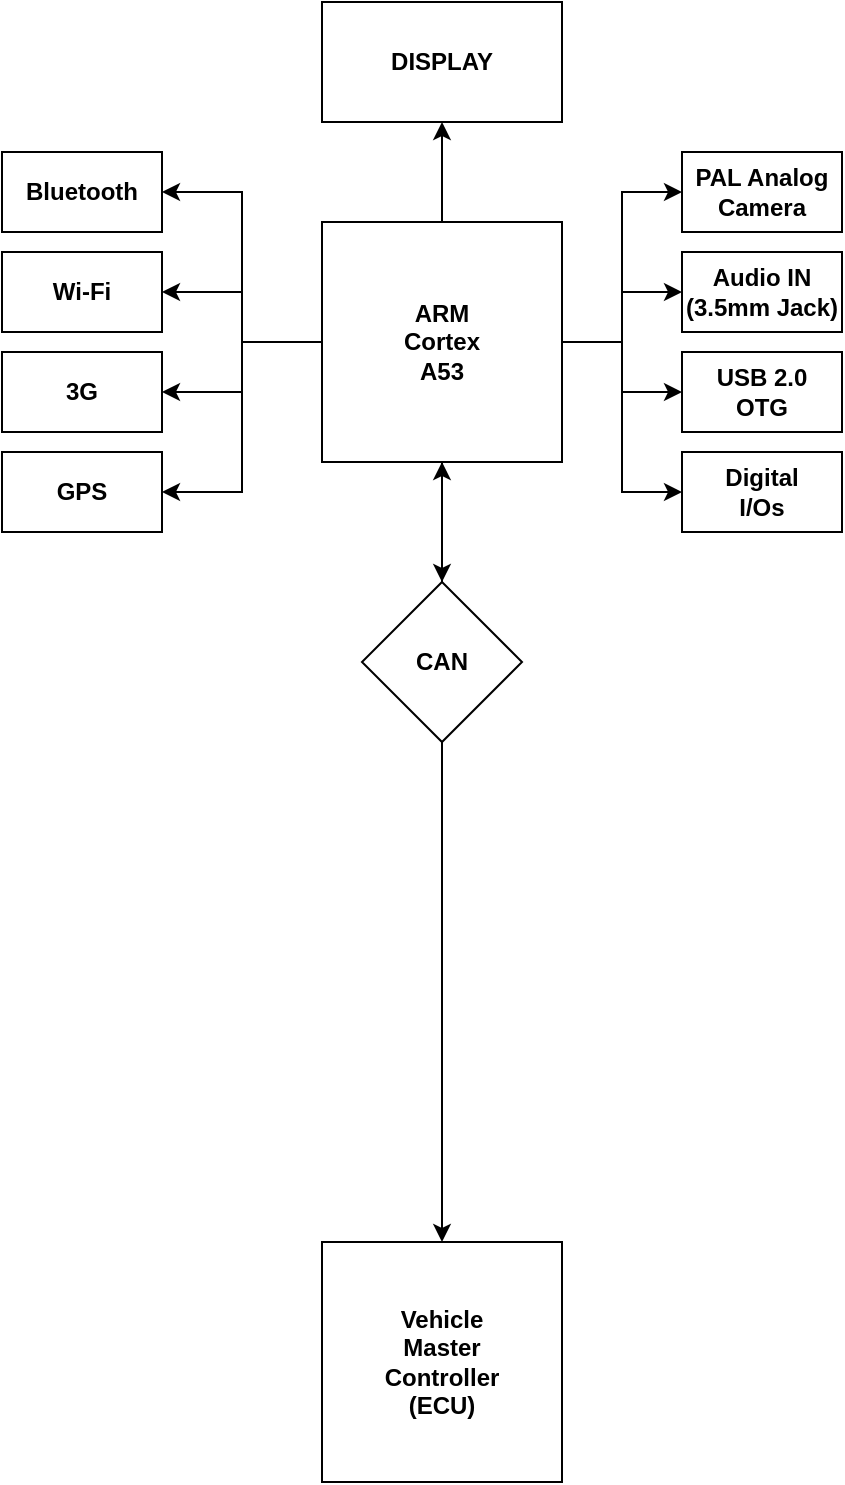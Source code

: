 <mxfile version="17.1.2" type="github">
  <diagram id="bnbP6OcpH1NLOzMTCmPw" name="Page-1">
    <mxGraphModel dx="2480" dy="1343" grid="1" gridSize="10" guides="1" tooltips="1" connect="1" arrows="1" fold="1" page="1" pageScale="1" pageWidth="827" pageHeight="1169" math="0" shadow="0">
      <root>
        <mxCell id="0" />
        <mxCell id="1" parent="0" />
        <mxCell id="xFkp3cyiKku6F0Zyy1Ib-4" style="edgeStyle=orthogonalEdgeStyle;rounded=0;orthogonalLoop=1;jettySize=auto;html=1;entryX=0.5;entryY=1;entryDx=0;entryDy=0;" edge="1" parent="1" source="xFkp3cyiKku6F0Zyy1Ib-1" target="xFkp3cyiKku6F0Zyy1Ib-3">
          <mxGeometry relative="1" as="geometry" />
        </mxCell>
        <mxCell id="xFkp3cyiKku6F0Zyy1Ib-13" style="edgeStyle=orthogonalEdgeStyle;rounded=0;orthogonalLoop=1;jettySize=auto;html=1;" edge="1" parent="1" source="xFkp3cyiKku6F0Zyy1Ib-1" target="xFkp3cyiKku6F0Zyy1Ib-9">
          <mxGeometry relative="1" as="geometry" />
        </mxCell>
        <mxCell id="xFkp3cyiKku6F0Zyy1Ib-14" style="edgeStyle=orthogonalEdgeStyle;rounded=0;orthogonalLoop=1;jettySize=auto;html=1;entryX=1;entryY=0.5;entryDx=0;entryDy=0;" edge="1" parent="1" source="xFkp3cyiKku6F0Zyy1Ib-1" target="xFkp3cyiKku6F0Zyy1Ib-10">
          <mxGeometry relative="1" as="geometry" />
        </mxCell>
        <mxCell id="xFkp3cyiKku6F0Zyy1Ib-15" style="edgeStyle=orthogonalEdgeStyle;rounded=0;orthogonalLoop=1;jettySize=auto;html=1;entryX=1;entryY=0.5;entryDx=0;entryDy=0;" edge="1" parent="1" source="xFkp3cyiKku6F0Zyy1Ib-1" target="xFkp3cyiKku6F0Zyy1Ib-11">
          <mxGeometry relative="1" as="geometry" />
        </mxCell>
        <mxCell id="xFkp3cyiKku6F0Zyy1Ib-16" style="edgeStyle=orthogonalEdgeStyle;rounded=0;orthogonalLoop=1;jettySize=auto;html=1;entryX=1;entryY=0.5;entryDx=0;entryDy=0;" edge="1" parent="1" source="xFkp3cyiKku6F0Zyy1Ib-1" target="xFkp3cyiKku6F0Zyy1Ib-12">
          <mxGeometry relative="1" as="geometry" />
        </mxCell>
        <mxCell id="xFkp3cyiKku6F0Zyy1Ib-22" style="edgeStyle=orthogonalEdgeStyle;rounded=0;orthogonalLoop=1;jettySize=auto;html=1;entryX=0;entryY=0.5;entryDx=0;entryDy=0;" edge="1" parent="1" source="xFkp3cyiKku6F0Zyy1Ib-1" target="xFkp3cyiKku6F0Zyy1Ib-18">
          <mxGeometry relative="1" as="geometry" />
        </mxCell>
        <mxCell id="xFkp3cyiKku6F0Zyy1Ib-23" style="edgeStyle=orthogonalEdgeStyle;rounded=0;orthogonalLoop=1;jettySize=auto;html=1;entryX=0;entryY=0.5;entryDx=0;entryDy=0;" edge="1" parent="1" source="xFkp3cyiKku6F0Zyy1Ib-1" target="xFkp3cyiKku6F0Zyy1Ib-19">
          <mxGeometry relative="1" as="geometry" />
        </mxCell>
        <mxCell id="xFkp3cyiKku6F0Zyy1Ib-24" style="edgeStyle=orthogonalEdgeStyle;rounded=0;orthogonalLoop=1;jettySize=auto;html=1;entryX=0;entryY=0.5;entryDx=0;entryDy=0;" edge="1" parent="1" source="xFkp3cyiKku6F0Zyy1Ib-1" target="xFkp3cyiKku6F0Zyy1Ib-20">
          <mxGeometry relative="1" as="geometry" />
        </mxCell>
        <mxCell id="xFkp3cyiKku6F0Zyy1Ib-25" style="edgeStyle=orthogonalEdgeStyle;rounded=0;orthogonalLoop=1;jettySize=auto;html=1;entryX=0;entryY=0.5;entryDx=0;entryDy=0;" edge="1" parent="1" source="xFkp3cyiKku6F0Zyy1Ib-1" target="xFkp3cyiKku6F0Zyy1Ib-21">
          <mxGeometry relative="1" as="geometry" />
        </mxCell>
        <mxCell id="xFkp3cyiKku6F0Zyy1Ib-28" style="edgeStyle=orthogonalEdgeStyle;rounded=0;orthogonalLoop=1;jettySize=auto;html=1;exitX=0.5;exitY=1;exitDx=0;exitDy=0;entryX=0.5;entryY=0;entryDx=0;entryDy=0;" edge="1" parent="1" source="xFkp3cyiKku6F0Zyy1Ib-1" target="xFkp3cyiKku6F0Zyy1Ib-26">
          <mxGeometry relative="1" as="geometry" />
        </mxCell>
        <mxCell id="xFkp3cyiKku6F0Zyy1Ib-1" value="&lt;b&gt;ARM&lt;br&gt;Cortex&lt;br&gt;A53&lt;/b&gt;" style="whiteSpace=wrap;html=1;aspect=fixed;" vertex="1" parent="1">
          <mxGeometry x="340" y="170" width="120" height="120" as="geometry" />
        </mxCell>
        <mxCell id="xFkp3cyiKku6F0Zyy1Ib-3" value="&lt;b&gt;DISPLAY&lt;/b&gt;" style="rounded=0;whiteSpace=wrap;html=1;" vertex="1" parent="1">
          <mxGeometry x="340" y="60" width="120" height="60" as="geometry" />
        </mxCell>
        <mxCell id="xFkp3cyiKku6F0Zyy1Ib-9" value="&lt;b&gt;Bluetooth&lt;/b&gt;" style="rounded=0;whiteSpace=wrap;html=1;" vertex="1" parent="1">
          <mxGeometry x="180" y="135" width="80" height="40" as="geometry" />
        </mxCell>
        <mxCell id="xFkp3cyiKku6F0Zyy1Ib-10" value="&lt;b&gt;Wi-Fi&lt;/b&gt;" style="rounded=0;whiteSpace=wrap;html=1;" vertex="1" parent="1">
          <mxGeometry x="180" y="185" width="80" height="40" as="geometry" />
        </mxCell>
        <mxCell id="xFkp3cyiKku6F0Zyy1Ib-11" value="&lt;b&gt;3G&lt;/b&gt;" style="rounded=0;whiteSpace=wrap;html=1;" vertex="1" parent="1">
          <mxGeometry x="180" y="235" width="80" height="40" as="geometry" />
        </mxCell>
        <mxCell id="xFkp3cyiKku6F0Zyy1Ib-12" value="&lt;b&gt;GPS&lt;/b&gt;" style="rounded=0;whiteSpace=wrap;html=1;" vertex="1" parent="1">
          <mxGeometry x="180" y="285" width="80" height="40" as="geometry" />
        </mxCell>
        <mxCell id="xFkp3cyiKku6F0Zyy1Ib-18" value="&lt;b&gt;PAL Analog&lt;br&gt;Camera&lt;/b&gt;" style="rounded=0;whiteSpace=wrap;html=1;" vertex="1" parent="1">
          <mxGeometry x="520" y="135" width="80" height="40" as="geometry" />
        </mxCell>
        <mxCell id="xFkp3cyiKku6F0Zyy1Ib-19" value="Audio IN&lt;br&gt;(3.5mm Jack)" style="rounded=0;whiteSpace=wrap;html=1;fontStyle=1" vertex="1" parent="1">
          <mxGeometry x="520" y="185" width="80" height="40" as="geometry" />
        </mxCell>
        <mxCell id="xFkp3cyiKku6F0Zyy1Ib-20" value="USB 2.0&lt;br&gt;OTG" style="rounded=0;whiteSpace=wrap;html=1;fontStyle=1" vertex="1" parent="1">
          <mxGeometry x="520" y="235" width="80" height="40" as="geometry" />
        </mxCell>
        <mxCell id="xFkp3cyiKku6F0Zyy1Ib-21" value="&lt;b&gt;Digital&lt;br&gt;I/Os&lt;/b&gt;" style="rounded=0;whiteSpace=wrap;html=1;" vertex="1" parent="1">
          <mxGeometry x="520" y="285" width="80" height="40" as="geometry" />
        </mxCell>
        <mxCell id="xFkp3cyiKku6F0Zyy1Ib-27" style="edgeStyle=orthogonalEdgeStyle;rounded=0;orthogonalLoop=1;jettySize=auto;html=1;exitX=0.5;exitY=0;exitDx=0;exitDy=0;entryX=0.5;entryY=1;entryDx=0;entryDy=0;" edge="1" parent="1" source="xFkp3cyiKku6F0Zyy1Ib-26" target="xFkp3cyiKku6F0Zyy1Ib-1">
          <mxGeometry relative="1" as="geometry" />
        </mxCell>
        <mxCell id="xFkp3cyiKku6F0Zyy1Ib-31" style="edgeStyle=orthogonalEdgeStyle;rounded=0;orthogonalLoop=1;jettySize=auto;html=1;entryX=0.5;entryY=0;entryDx=0;entryDy=0;" edge="1" parent="1" source="xFkp3cyiKku6F0Zyy1Ib-26" target="xFkp3cyiKku6F0Zyy1Ib-30">
          <mxGeometry relative="1" as="geometry" />
        </mxCell>
        <mxCell id="xFkp3cyiKku6F0Zyy1Ib-26" value="&lt;b&gt;CAN&lt;/b&gt;" style="rhombus;whiteSpace=wrap;html=1;" vertex="1" parent="1">
          <mxGeometry x="360" y="350" width="80" height="80" as="geometry" />
        </mxCell>
        <mxCell id="xFkp3cyiKku6F0Zyy1Ib-30" value="&lt;b&gt;Vehicle&lt;br&gt;Master&lt;br&gt;Controller&lt;br&gt;(ECU)&lt;br&gt;&lt;/b&gt;" style="whiteSpace=wrap;html=1;aspect=fixed;" vertex="1" parent="1">
          <mxGeometry x="340" y="680" width="120" height="120" as="geometry" />
        </mxCell>
      </root>
    </mxGraphModel>
  </diagram>
</mxfile>
